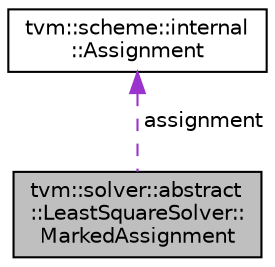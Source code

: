 digraph "tvm::solver::abstract::LeastSquareSolver::MarkedAssignment"
{
  edge [fontname="Helvetica",fontsize="10",labelfontname="Helvetica",labelfontsize="10"];
  node [fontname="Helvetica",fontsize="10",shape=record];
  Node1 [label="tvm::solver::abstract\l::LeastSquareSolver::\lMarkedAssignment",height=0.2,width=0.4,color="black", fillcolor="grey75", style="filled", fontcolor="black"];
  Node2 -> Node1 [dir="back",color="darkorchid3",fontsize="10",style="dashed",label=" assignment" ,fontname="Helvetica"];
  Node2 [label="tvm::scheme::internal\l::Assignment",height=0.2,width=0.4,color="black", fillcolor="white", style="filled",URL="$classtvm_1_1scheme_1_1internal_1_1Assignment.html"];
}

